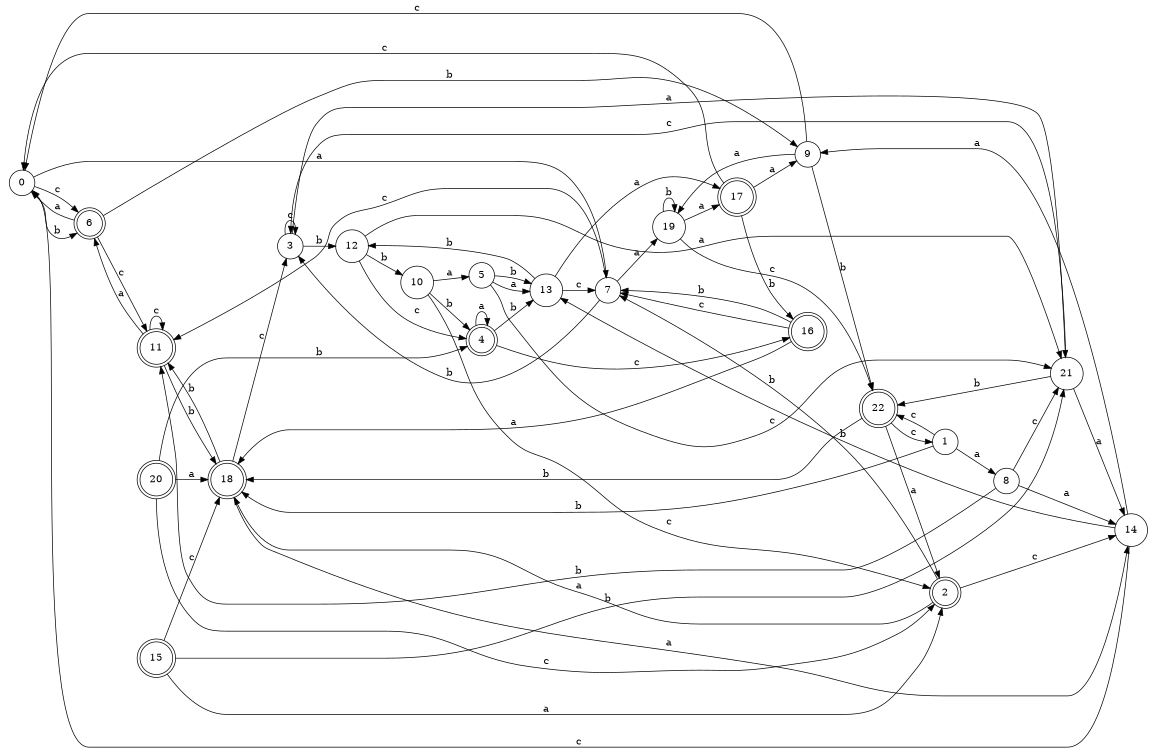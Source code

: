 digraph n19_3 {
__start0 [label="" shape="none"];

rankdir=LR;
size="8,5";

s0 [style="filled", color="black", fillcolor="white" shape="circle", label="0"];
s1 [style="filled", color="black", fillcolor="white" shape="circle", label="1"];
s2 [style="rounded,filled", color="black", fillcolor="white" shape="doublecircle", label="2"];
s3 [style="filled", color="black", fillcolor="white" shape="circle", label="3"];
s4 [style="rounded,filled", color="black", fillcolor="white" shape="doublecircle", label="4"];
s5 [style="filled", color="black", fillcolor="white" shape="circle", label="5"];
s6 [style="rounded,filled", color="black", fillcolor="white" shape="doublecircle", label="6"];
s7 [style="filled", color="black", fillcolor="white" shape="circle", label="7"];
s8 [style="filled", color="black", fillcolor="white" shape="circle", label="8"];
s9 [style="filled", color="black", fillcolor="white" shape="circle", label="9"];
s10 [style="filled", color="black", fillcolor="white" shape="circle", label="10"];
s11 [style="rounded,filled", color="black", fillcolor="white" shape="doublecircle", label="11"];
s12 [style="filled", color="black", fillcolor="white" shape="circle", label="12"];
s13 [style="filled", color="black", fillcolor="white" shape="circle", label="13"];
s14 [style="filled", color="black", fillcolor="white" shape="circle", label="14"];
s15 [style="rounded,filled", color="black", fillcolor="white" shape="doublecircle", label="15"];
s16 [style="rounded,filled", color="black", fillcolor="white" shape="doublecircle", label="16"];
s17 [style="rounded,filled", color="black", fillcolor="white" shape="doublecircle", label="17"];
s18 [style="rounded,filled", color="black", fillcolor="white" shape="doublecircle", label="18"];
s19 [style="filled", color="black", fillcolor="white" shape="circle", label="19"];
s20 [style="rounded,filled", color="black", fillcolor="white" shape="doublecircle", label="20"];
s21 [style="filled", color="black", fillcolor="white" shape="circle", label="21"];
s22 [style="rounded,filled", color="black", fillcolor="white" shape="doublecircle", label="22"];
s0 -> s7 [label="a"];
s0 -> s6 [label="b"];
s0 -> s6 [label="c"];
s1 -> s8 [label="a"];
s1 -> s18 [label="b"];
s1 -> s22 [label="c"];
s2 -> s18 [label="a"];
s2 -> s7 [label="b"];
s2 -> s14 [label="c"];
s3 -> s21 [label="a"];
s3 -> s12 [label="b"];
s3 -> s3 [label="c"];
s4 -> s4 [label="a"];
s4 -> s13 [label="b"];
s4 -> s16 [label="c"];
s5 -> s13 [label="a"];
s5 -> s13 [label="b"];
s5 -> s21 [label="c"];
s6 -> s0 [label="a"];
s6 -> s9 [label="b"];
s6 -> s11 [label="c"];
s7 -> s19 [label="a"];
s7 -> s3 [label="b"];
s7 -> s11 [label="c"];
s8 -> s14 [label="a"];
s8 -> s11 [label="b"];
s8 -> s21 [label="c"];
s9 -> s19 [label="a"];
s9 -> s22 [label="b"];
s9 -> s0 [label="c"];
s10 -> s5 [label="a"];
s10 -> s4 [label="b"];
s10 -> s2 [label="c"];
s11 -> s6 [label="a"];
s11 -> s18 [label="b"];
s11 -> s11 [label="c"];
s12 -> s21 [label="a"];
s12 -> s10 [label="b"];
s12 -> s4 [label="c"];
s13 -> s17 [label="a"];
s13 -> s12 [label="b"];
s13 -> s7 [label="c"];
s14 -> s9 [label="a"];
s14 -> s13 [label="b"];
s14 -> s0 [label="c"];
s15 -> s2 [label="a"];
s15 -> s21 [label="b"];
s15 -> s18 [label="c"];
s16 -> s18 [label="a"];
s16 -> s7 [label="b"];
s16 -> s7 [label="c"];
s17 -> s9 [label="a"];
s17 -> s16 [label="b"];
s17 -> s0 [label="c"];
s18 -> s14 [label="a"];
s18 -> s11 [label="b"];
s18 -> s3 [label="c"];
s19 -> s17 [label="a"];
s19 -> s19 [label="b"];
s19 -> s22 [label="c"];
s20 -> s18 [label="a"];
s20 -> s4 [label="b"];
s20 -> s2 [label="c"];
s21 -> s14 [label="a"];
s21 -> s22 [label="b"];
s21 -> s3 [label="c"];
s22 -> s2 [label="a"];
s22 -> s18 [label="b"];
s22 -> s1 [label="c"];

}